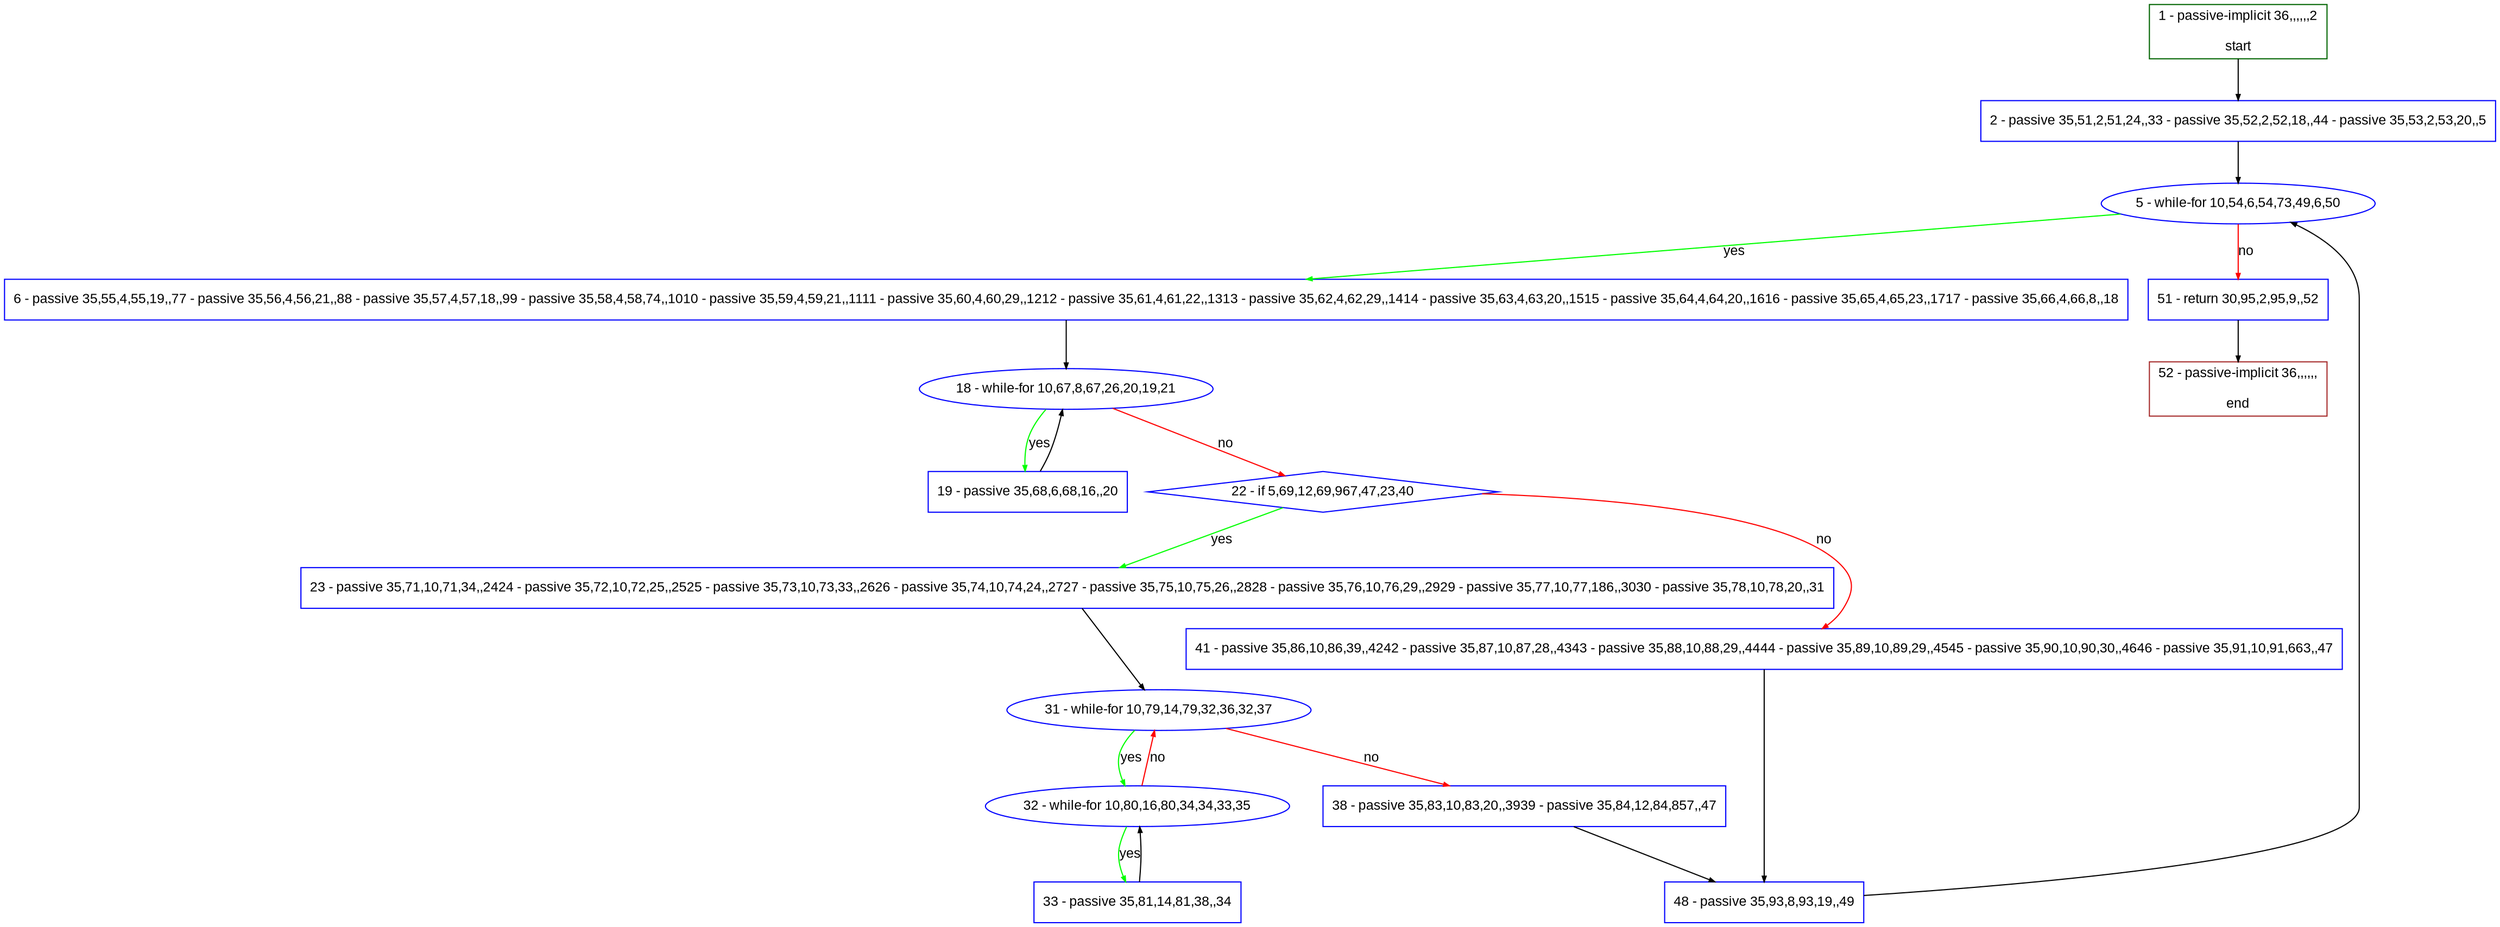 digraph "" {
  graph [pack="true", label="", fontsize="12", packmode="clust", fontname="Arial", fillcolor="#FFFFCC", bgcolor="white", style="rounded,filled", compound="true"];
  node [node_initialized="no", label="", color="grey", fontsize="12", fillcolor="white", fontname="Arial", style="filled", shape="rectangle", compound="true", fixedsize="false"];
  edge [fontcolor="black", arrowhead="normal", arrowtail="none", arrowsize="0.5", ltail="", label="", color="black", fontsize="12", lhead="", fontname="Arial", dir="forward", compound="true"];
  __N1 [label="2 - passive 35,51,2,51,24,,33 - passive 35,52,2,52,18,,44 - passive 35,53,2,53,20,,5", color="#0000ff", fillcolor="#ffffff", style="filled", shape="box"];
  __N2 [label="1 - passive-implicit 36,,,,,,2\n\nstart", color="#006400", fillcolor="#ffffff", style="filled", shape="box"];
  __N3 [label="5 - while-for 10,54,6,54,73,49,6,50", color="#0000ff", fillcolor="#ffffff", style="filled", shape="oval"];
  __N4 [label="6 - passive 35,55,4,55,19,,77 - passive 35,56,4,56,21,,88 - passive 35,57,4,57,18,,99 - passive 35,58,4,58,74,,1010 - passive 35,59,4,59,21,,1111 - passive 35,60,4,60,29,,1212 - passive 35,61,4,61,22,,1313 - passive 35,62,4,62,29,,1414 - passive 35,63,4,63,20,,1515 - passive 35,64,4,64,20,,1616 - passive 35,65,4,65,23,,1717 - passive 35,66,4,66,8,,18", color="#0000ff", fillcolor="#ffffff", style="filled", shape="box"];
  __N5 [label="51 - return 30,95,2,95,9,,52", color="#0000ff", fillcolor="#ffffff", style="filled", shape="box"];
  __N6 [label="18 - while-for 10,67,8,67,26,20,19,21", color="#0000ff", fillcolor="#ffffff", style="filled", shape="oval"];
  __N7 [label="19 - passive 35,68,6,68,16,,20", color="#0000ff", fillcolor="#ffffff", style="filled", shape="box"];
  __N8 [label="22 - if 5,69,12,69,967,47,23,40", color="#0000ff", fillcolor="#ffffff", style="filled", shape="diamond"];
  __N9 [label="23 - passive 35,71,10,71,34,,2424 - passive 35,72,10,72,25,,2525 - passive 35,73,10,73,33,,2626 - passive 35,74,10,74,24,,2727 - passive 35,75,10,75,26,,2828 - passive 35,76,10,76,29,,2929 - passive 35,77,10,77,186,,3030 - passive 35,78,10,78,20,,31", color="#0000ff", fillcolor="#ffffff", style="filled", shape="box"];
  __N10 [label="41 - passive 35,86,10,86,39,,4242 - passive 35,87,10,87,28,,4343 - passive 35,88,10,88,29,,4444 - passive 35,89,10,89,29,,4545 - passive 35,90,10,90,30,,4646 - passive 35,91,10,91,663,,47", color="#0000ff", fillcolor="#ffffff", style="filled", shape="box"];
  __N11 [label="31 - while-for 10,79,14,79,32,36,32,37", color="#0000ff", fillcolor="#ffffff", style="filled", shape="oval"];
  __N12 [label="32 - while-for 10,80,16,80,34,34,33,35", color="#0000ff", fillcolor="#ffffff", style="filled", shape="oval"];
  __N13 [label="38 - passive 35,83,10,83,20,,3939 - passive 35,84,12,84,857,,47", color="#0000ff", fillcolor="#ffffff", style="filled", shape="box"];
  __N14 [label="33 - passive 35,81,14,81,38,,34", color="#0000ff", fillcolor="#ffffff", style="filled", shape="box"];
  __N15 [label="48 - passive 35,93,8,93,19,,49", color="#0000ff", fillcolor="#ffffff", style="filled", shape="box"];
  __N16 [label="52 - passive-implicit 36,,,,,,\n\nend", color="#a52a2a", fillcolor="#ffffff", style="filled", shape="box"];
  __N2 -> __N1 [arrowhead="normal", arrowtail="none", color="#000000", label="", dir="forward"];
  __N1 -> __N3 [arrowhead="normal", arrowtail="none", color="#000000", label="", dir="forward"];
  __N3 -> __N4 [arrowhead="normal", arrowtail="none", color="#00ff00", label="yes", dir="forward"];
  __N3 -> __N5 [arrowhead="normal", arrowtail="none", color="#ff0000", label="no", dir="forward"];
  __N4 -> __N6 [arrowhead="normal", arrowtail="none", color="#000000", label="", dir="forward"];
  __N6 -> __N7 [arrowhead="normal", arrowtail="none", color="#00ff00", label="yes", dir="forward"];
  __N7 -> __N6 [arrowhead="normal", arrowtail="none", color="#000000", label="", dir="forward"];
  __N6 -> __N8 [arrowhead="normal", arrowtail="none", color="#ff0000", label="no", dir="forward"];
  __N8 -> __N9 [arrowhead="normal", arrowtail="none", color="#00ff00", label="yes", dir="forward"];
  __N8 -> __N10 [arrowhead="normal", arrowtail="none", color="#ff0000", label="no", dir="forward"];
  __N9 -> __N11 [arrowhead="normal", arrowtail="none", color="#000000", label="", dir="forward"];
  __N11 -> __N12 [arrowhead="normal", arrowtail="none", color="#00ff00", label="yes", dir="forward"];
  __N12 -> __N11 [arrowhead="normal", arrowtail="none", color="#ff0000", label="no", dir="forward"];
  __N11 -> __N13 [arrowhead="normal", arrowtail="none", color="#ff0000", label="no", dir="forward"];
  __N12 -> __N14 [arrowhead="normal", arrowtail="none", color="#00ff00", label="yes", dir="forward"];
  __N14 -> __N12 [arrowhead="normal", arrowtail="none", color="#000000", label="", dir="forward"];
  __N13 -> __N15 [arrowhead="normal", arrowtail="none", color="#000000", label="", dir="forward"];
  __N10 -> __N15 [arrowhead="normal", arrowtail="none", color="#000000", label="", dir="forward"];
  __N15 -> __N3 [arrowhead="normal", arrowtail="none", color="#000000", label="", dir="forward"];
  __N5 -> __N16 [arrowhead="normal", arrowtail="none", color="#000000", label="", dir="forward"];
}
